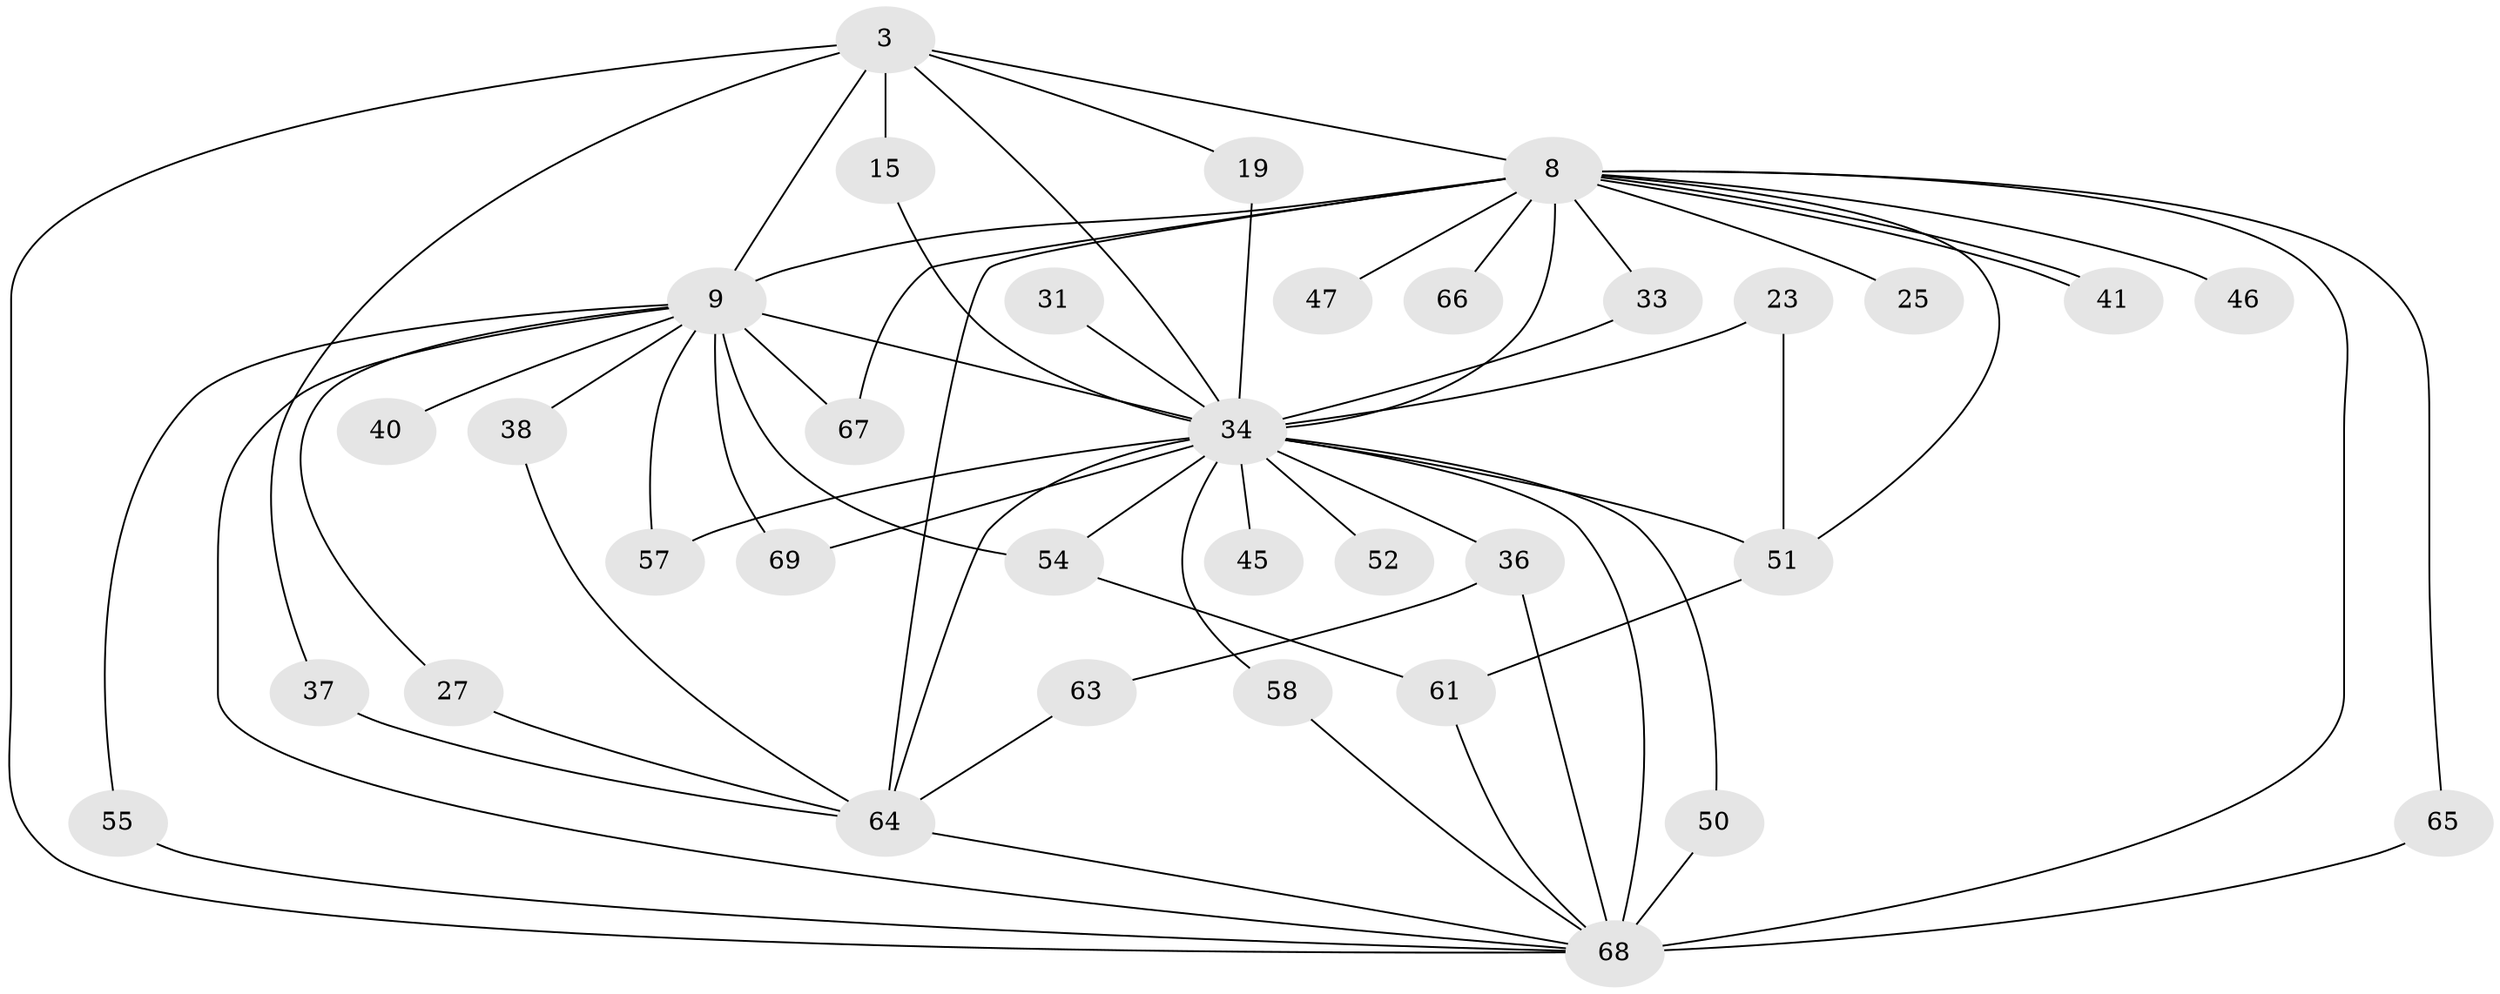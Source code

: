 // original degree distribution, {12: 0.014492753623188406, 17: 0.014492753623188406, 11: 0.014492753623188406, 14: 0.028985507246376812, 22: 0.014492753623188406, 23: 0.028985507246376812, 19: 0.014492753623188406, 13: 0.014492753623188406, 3: 0.13043478260869565, 5: 0.043478260869565216, 4: 0.08695652173913043, 2: 0.5652173913043478, 8: 0.014492753623188406, 6: 0.014492753623188406}
// Generated by graph-tools (version 1.1) at 2025/47/03/04/25 21:47:13]
// undirected, 34 vertices, 62 edges
graph export_dot {
graph [start="1"]
  node [color=gray90,style=filled];
  3 [super="+1"];
  8 [super="+6"];
  9 [super="+2"];
  15;
  19;
  23;
  25;
  27;
  31 [super="+30"];
  33;
  34 [super="+17+21+7"];
  36 [super="+26"];
  37;
  38;
  40;
  41;
  45 [super="+32"];
  46;
  47;
  50;
  51 [super="+39+42"];
  52;
  54 [super="+28+43+48"];
  55;
  57;
  58;
  61 [super="+60"];
  63;
  64 [super="+24+59+56"];
  65;
  66;
  67 [super="+16"];
  68 [super="+49+62+53"];
  69 [super="+18"];
  3 -- 8 [weight=4];
  3 -- 9 [weight=4];
  3 -- 15;
  3 -- 37;
  3 -- 19;
  3 -- 34 [weight=5];
  3 -- 68 [weight=5];
  8 -- 9 [weight=4];
  8 -- 25 [weight=2];
  8 -- 41;
  8 -- 41;
  8 -- 46 [weight=2];
  8 -- 47 [weight=2];
  8 -- 66 [weight=2];
  8 -- 65;
  8 -- 67 [weight=3];
  8 -- 33;
  8 -- 51 [weight=2];
  8 -- 34 [weight=4];
  8 -- 64 [weight=4];
  8 -- 68 [weight=7];
  9 -- 38;
  9 -- 55;
  9 -- 67;
  9 -- 69;
  9 -- 40;
  9 -- 54 [weight=3];
  9 -- 57;
  9 -- 27;
  9 -- 34 [weight=5];
  9 -- 68 [weight=4];
  15 -- 34;
  19 -- 34;
  23 -- 34 [weight=2];
  23 -- 51;
  27 -- 64;
  31 -- 34 [weight=3];
  33 -- 34;
  34 -- 36 [weight=2];
  34 -- 68 [weight=8];
  34 -- 69 [weight=2];
  34 -- 45 [weight=4];
  34 -- 50;
  34 -- 52;
  34 -- 54 [weight=2];
  34 -- 57;
  34 -- 58;
  34 -- 64 [weight=3];
  34 -- 51;
  36 -- 63;
  36 -- 68;
  37 -- 64;
  38 -- 64;
  50 -- 68;
  51 -- 61;
  54 -- 61;
  55 -- 68;
  58 -- 68;
  61 -- 68;
  63 -- 64;
  64 -- 68 [weight=2];
  65 -- 68;
}
